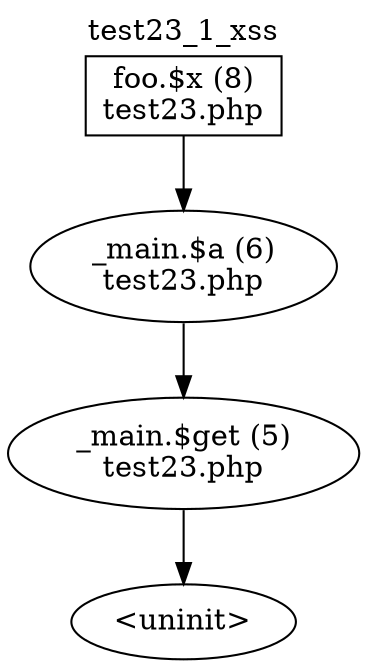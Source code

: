 digraph cfg {
  label="test23_1_xss";
  labelloc=t;
  n1 [shape=box, label="foo.$x (8)\ntest23.php"];
  n2 [shape=ellipse, label="_main.$a (6)\ntest23.php"];
  n3 [shape=ellipse, label="_main.$get (5)\ntest23.php"];
  n4 [shape=ellipse, label="<uninit>"];
  n1 -> n2;
  n2 -> n3;
  n3 -> n4;
}
